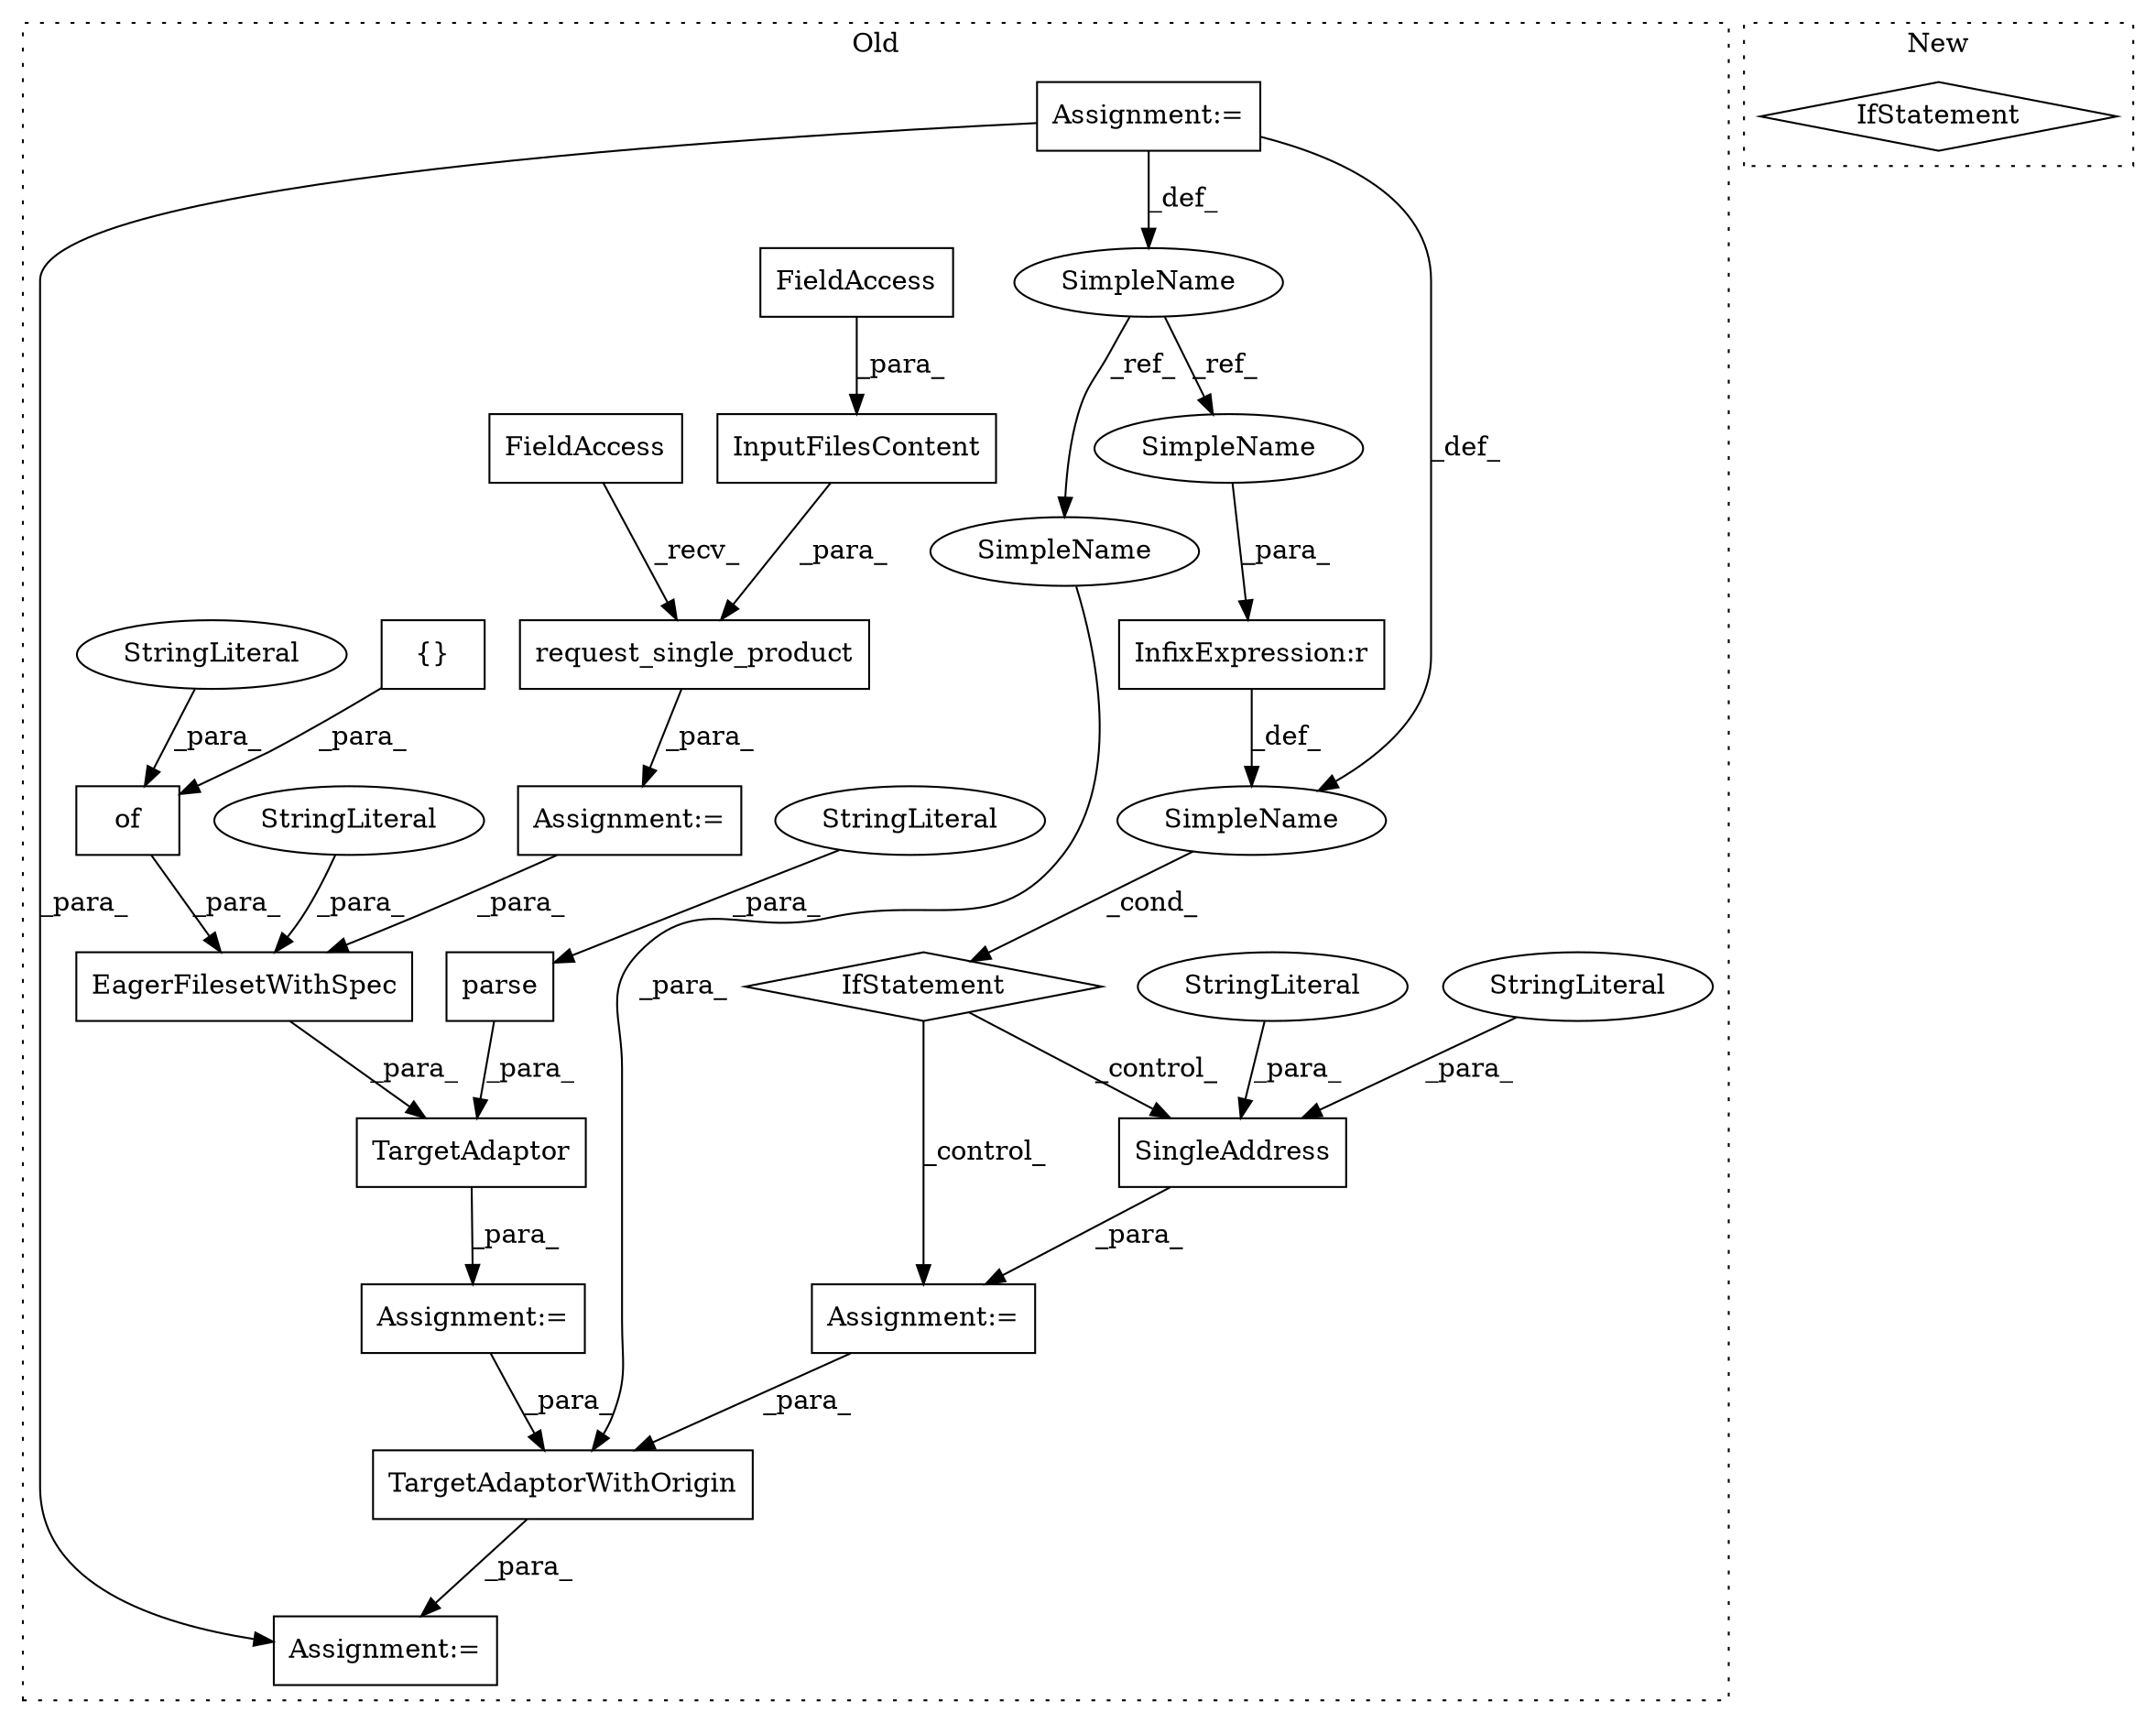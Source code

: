 digraph G {
subgraph cluster0 {
1 [label="InputFilesContent" a="32" s="2047,2077" l="18,1" shape="box"];
3 [label="EagerFilesetWithSpec" a="32" s="2107,2177" l="21,1" shape="box"];
4 [label="{}" a="4" s="2159" l="2" shape="box"];
5 [label="request_single_product" a="32" s="2015,2078" l="23,1" shape="box"];
6 [label="FieldAccess" a="22" s="2065" l="12" shape="box"];
7 [label="FieldAccess" a="22" s="2010" l="4" shape="box"];
8 [label="of" a="32" s="2139,2161" l="3,1" shape="box"];
9 [label="StringLiteral" a="45" s="2142" l="7" shape="ellipse"];
10 [label="Assignment:=" a="7" s="2092" l="1" shape="box"];
11 [label="parse" a="32" s="2187,2206" l="6,1" shape="box"];
12 [label="Assignment:=" a="7" s="2009" l="1" shape="box"];
13 [label="TargetAdaptorWithOrigin" a="32" s="2311,2349" l="24,1" shape="box"];
14 [label="SingleAddress" a="32" s="2249,2278" l="14,1" shape="box"];
15 [label="InfixExpression:r" a="27" s="2224" l="4" shape="box"];
16 [label="SimpleName" a="42" s="" l="" shape="ellipse"];
17 [label="IfStatement" a="25" s="2214,2232" l="4,2" shape="diamond"];
18 [label="SimpleName" a="42" s="1590" l="6" shape="ellipse"];
19 [label="TargetAdaptor" a="32" s="2093,2207" l="14,1" shape="box"];
20 [label="StringLiteral" a="45" s="2270" l="8" shape="ellipse"];
21 [label="StringLiteral" a="45" s="2263" l="6" shape="ellipse"];
22 [label="StringLiteral" a="45" s="2193" l="13" shape="ellipse"];
23 [label="Assignment:=" a="7" s="2248" l="1" shape="box"];
24 [label="Assignment:=" a="7" s="1590" l="6" shape="box"];
25 [label="StringLiteral" a="45" s="2128" l="6" shape="ellipse"];
26 [label="Assignment:=" a="7" s="2310" l="1" shape="box"];
27 [label="SimpleName" a="42" s="2218" l="6" shape="ellipse"];
28 [label="SimpleName" a="42" s="2343" l="6" shape="ellipse"];
label = "Old";
style="dotted";
}
subgraph cluster1 {
2 [label="IfStatement" a="25" s="2812" l="28" shape="diamond"];
label = "New";
style="dotted";
}
1 -> 5 [label="_para_"];
3 -> 19 [label="_para_"];
4 -> 8 [label="_para_"];
5 -> 12 [label="_para_"];
6 -> 1 [label="_para_"];
7 -> 5 [label="_recv_"];
8 -> 3 [label="_para_"];
9 -> 8 [label="_para_"];
10 -> 13 [label="_para_"];
11 -> 19 [label="_para_"];
12 -> 3 [label="_para_"];
13 -> 26 [label="_para_"];
14 -> 23 [label="_para_"];
15 -> 16 [label="_def_"];
16 -> 17 [label="_cond_"];
17 -> 14 [label="_control_"];
17 -> 23 [label="_control_"];
18 -> 28 [label="_ref_"];
18 -> 27 [label="_ref_"];
19 -> 10 [label="_para_"];
20 -> 14 [label="_para_"];
21 -> 14 [label="_para_"];
22 -> 11 [label="_para_"];
23 -> 13 [label="_para_"];
24 -> 16 [label="_def_"];
24 -> 26 [label="_para_"];
24 -> 18 [label="_def_"];
25 -> 3 [label="_para_"];
27 -> 15 [label="_para_"];
28 -> 13 [label="_para_"];
}